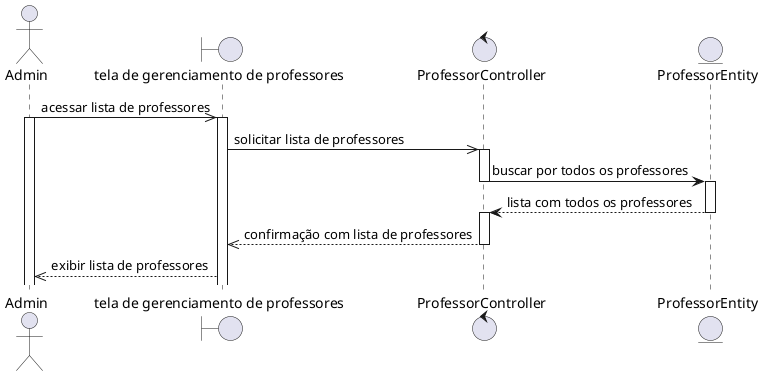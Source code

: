 @startuml
actor Admin
boundary "tela de gerenciamento de professores" as professor
control ProfessorController 
entity ProfessorEntity

Admin ->> professor: acessar lista de professores
activate Admin
activate professor
professor ->> ProfessorController: solicitar lista de professores
activate ProfessorController
ProfessorController -> ProfessorEntity: buscar por todos os professores
deactivate ProfessorController
activate ProfessorEntity
ProfessorEntity --> ProfessorController: lista com todos os professores
deactivate ProfessorEntity
activate ProfessorController
ProfessorController -->> professor: confirmação com lista de professores
deactivate ProfessorController
professor -->> Admin: exibir lista de professores 
@enduml